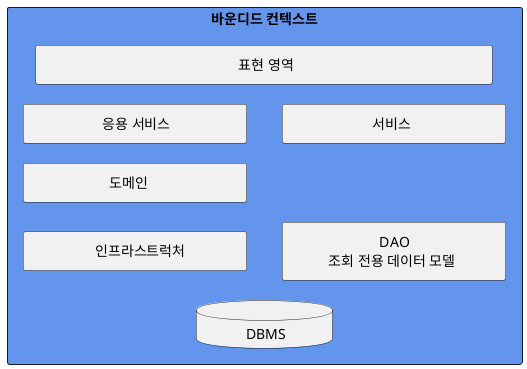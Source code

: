 @startuml

skinparam ranksep 20

rectangle "바운디드 컨텍스트" as ct1 #CornflowerBlue {
    rectangle "\t\t\t\t\t\t     표현 영역   \t\t\t\t\t\t\t" as a1
    rectangle "\t\t   응용 서비스 \t\t\t" as b1
    rectangle "\t\t     도메인   \t\t\t" as c1
    rectangle "\t\t 인프라스트럭처 \t\t" as d1
    database "\t   DBMS     \t" as e1

    rectangle "\t\t      서비스    \t\t\t" as b2
    rectangle "\t\t        DAO      \t\t\t\n\t  조회 전용 데이터 모델" as c2

    a1 -[hidden]down- b1
    b1 -[hidden]down- c1
    c1 -[hidden]down- d1
    d1 -[hidden]- e1

    a1 -[hidden]down- b2
    b2 -[hidden]down- c2
    c2 -[hidden]- e1
}

@enduml